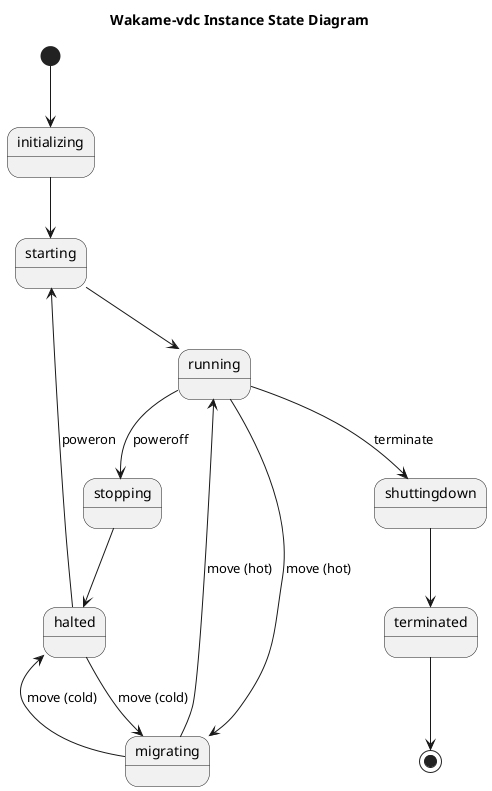 @startuml
title Wakame-vdc Instance State Diagram

[*] --> initializing
initializing --> starting
starting --> running
running --> stopping : poweroff
stopping --> halted
halted --> starting : poweron
running --> migrating : move (hot)
migrating --> running : move (hot)
halted --> migrating : move (cold)
migrating --> halted : move (cold)
running --> shuttingdown : terminate
shuttingdown --> terminated
terminated --> [*]

@enduml
